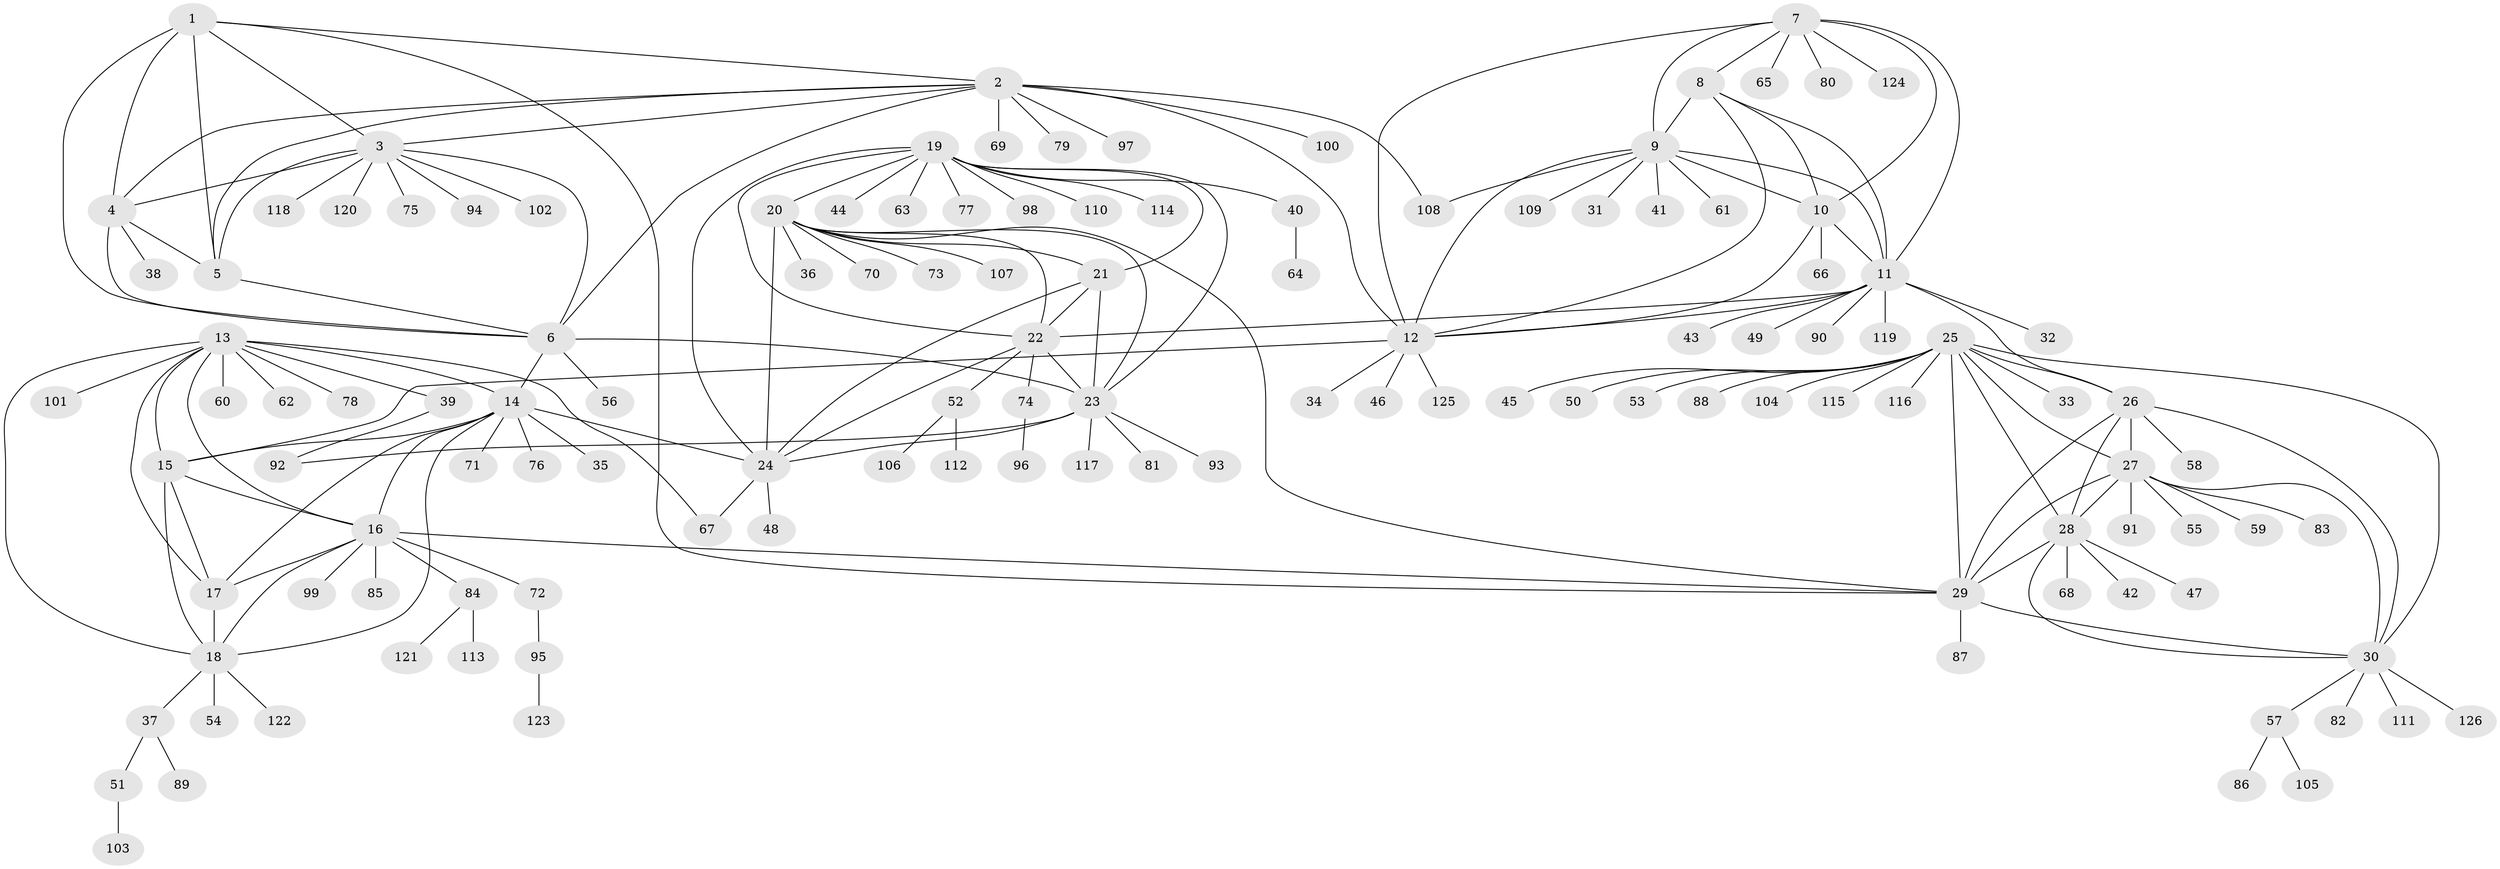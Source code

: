 // Generated by graph-tools (version 1.1) at 2025/54/03/09/25 04:54:28]
// undirected, 126 vertices, 184 edges
graph export_dot {
graph [start="1"]
  node [color=gray90,style=filled];
  1;
  2;
  3;
  4;
  5;
  6;
  7;
  8;
  9;
  10;
  11;
  12;
  13;
  14;
  15;
  16;
  17;
  18;
  19;
  20;
  21;
  22;
  23;
  24;
  25;
  26;
  27;
  28;
  29;
  30;
  31;
  32;
  33;
  34;
  35;
  36;
  37;
  38;
  39;
  40;
  41;
  42;
  43;
  44;
  45;
  46;
  47;
  48;
  49;
  50;
  51;
  52;
  53;
  54;
  55;
  56;
  57;
  58;
  59;
  60;
  61;
  62;
  63;
  64;
  65;
  66;
  67;
  68;
  69;
  70;
  71;
  72;
  73;
  74;
  75;
  76;
  77;
  78;
  79;
  80;
  81;
  82;
  83;
  84;
  85;
  86;
  87;
  88;
  89;
  90;
  91;
  92;
  93;
  94;
  95;
  96;
  97;
  98;
  99;
  100;
  101;
  102;
  103;
  104;
  105;
  106;
  107;
  108;
  109;
  110;
  111;
  112;
  113;
  114;
  115;
  116;
  117;
  118;
  119;
  120;
  121;
  122;
  123;
  124;
  125;
  126;
  1 -- 2;
  1 -- 3;
  1 -- 4;
  1 -- 5;
  1 -- 6;
  1 -- 29;
  2 -- 3;
  2 -- 4;
  2 -- 5;
  2 -- 6;
  2 -- 12;
  2 -- 69;
  2 -- 79;
  2 -- 97;
  2 -- 100;
  2 -- 108;
  3 -- 4;
  3 -- 5;
  3 -- 6;
  3 -- 75;
  3 -- 94;
  3 -- 102;
  3 -- 118;
  3 -- 120;
  4 -- 5;
  4 -- 6;
  4 -- 38;
  5 -- 6;
  6 -- 14;
  6 -- 23;
  6 -- 56;
  7 -- 8;
  7 -- 9;
  7 -- 10;
  7 -- 11;
  7 -- 12;
  7 -- 65;
  7 -- 80;
  7 -- 124;
  8 -- 9;
  8 -- 10;
  8 -- 11;
  8 -- 12;
  9 -- 10;
  9 -- 11;
  9 -- 12;
  9 -- 31;
  9 -- 41;
  9 -- 61;
  9 -- 108;
  9 -- 109;
  10 -- 11;
  10 -- 12;
  10 -- 66;
  11 -- 12;
  11 -- 22;
  11 -- 26;
  11 -- 32;
  11 -- 43;
  11 -- 49;
  11 -- 90;
  11 -- 119;
  12 -- 15;
  12 -- 34;
  12 -- 46;
  12 -- 125;
  13 -- 14;
  13 -- 15;
  13 -- 16;
  13 -- 17;
  13 -- 18;
  13 -- 39;
  13 -- 60;
  13 -- 62;
  13 -- 67;
  13 -- 78;
  13 -- 101;
  14 -- 15;
  14 -- 16;
  14 -- 17;
  14 -- 18;
  14 -- 24;
  14 -- 35;
  14 -- 71;
  14 -- 76;
  15 -- 16;
  15 -- 17;
  15 -- 18;
  16 -- 17;
  16 -- 18;
  16 -- 29;
  16 -- 72;
  16 -- 84;
  16 -- 85;
  16 -- 99;
  17 -- 18;
  18 -- 37;
  18 -- 54;
  18 -- 122;
  19 -- 20;
  19 -- 21;
  19 -- 22;
  19 -- 23;
  19 -- 24;
  19 -- 40;
  19 -- 44;
  19 -- 63;
  19 -- 77;
  19 -- 98;
  19 -- 110;
  19 -- 114;
  20 -- 21;
  20 -- 22;
  20 -- 23;
  20 -- 24;
  20 -- 29;
  20 -- 36;
  20 -- 70;
  20 -- 73;
  20 -- 107;
  21 -- 22;
  21 -- 23;
  21 -- 24;
  22 -- 23;
  22 -- 24;
  22 -- 52;
  22 -- 74;
  23 -- 24;
  23 -- 81;
  23 -- 92;
  23 -- 93;
  23 -- 117;
  24 -- 48;
  24 -- 67;
  25 -- 26;
  25 -- 27;
  25 -- 28;
  25 -- 29;
  25 -- 30;
  25 -- 33;
  25 -- 45;
  25 -- 50;
  25 -- 53;
  25 -- 88;
  25 -- 104;
  25 -- 115;
  25 -- 116;
  26 -- 27;
  26 -- 28;
  26 -- 29;
  26 -- 30;
  26 -- 58;
  27 -- 28;
  27 -- 29;
  27 -- 30;
  27 -- 55;
  27 -- 59;
  27 -- 83;
  27 -- 91;
  28 -- 29;
  28 -- 30;
  28 -- 42;
  28 -- 47;
  28 -- 68;
  29 -- 30;
  29 -- 87;
  30 -- 57;
  30 -- 82;
  30 -- 111;
  30 -- 126;
  37 -- 51;
  37 -- 89;
  39 -- 92;
  40 -- 64;
  51 -- 103;
  52 -- 106;
  52 -- 112;
  57 -- 86;
  57 -- 105;
  72 -- 95;
  74 -- 96;
  84 -- 113;
  84 -- 121;
  95 -- 123;
}
